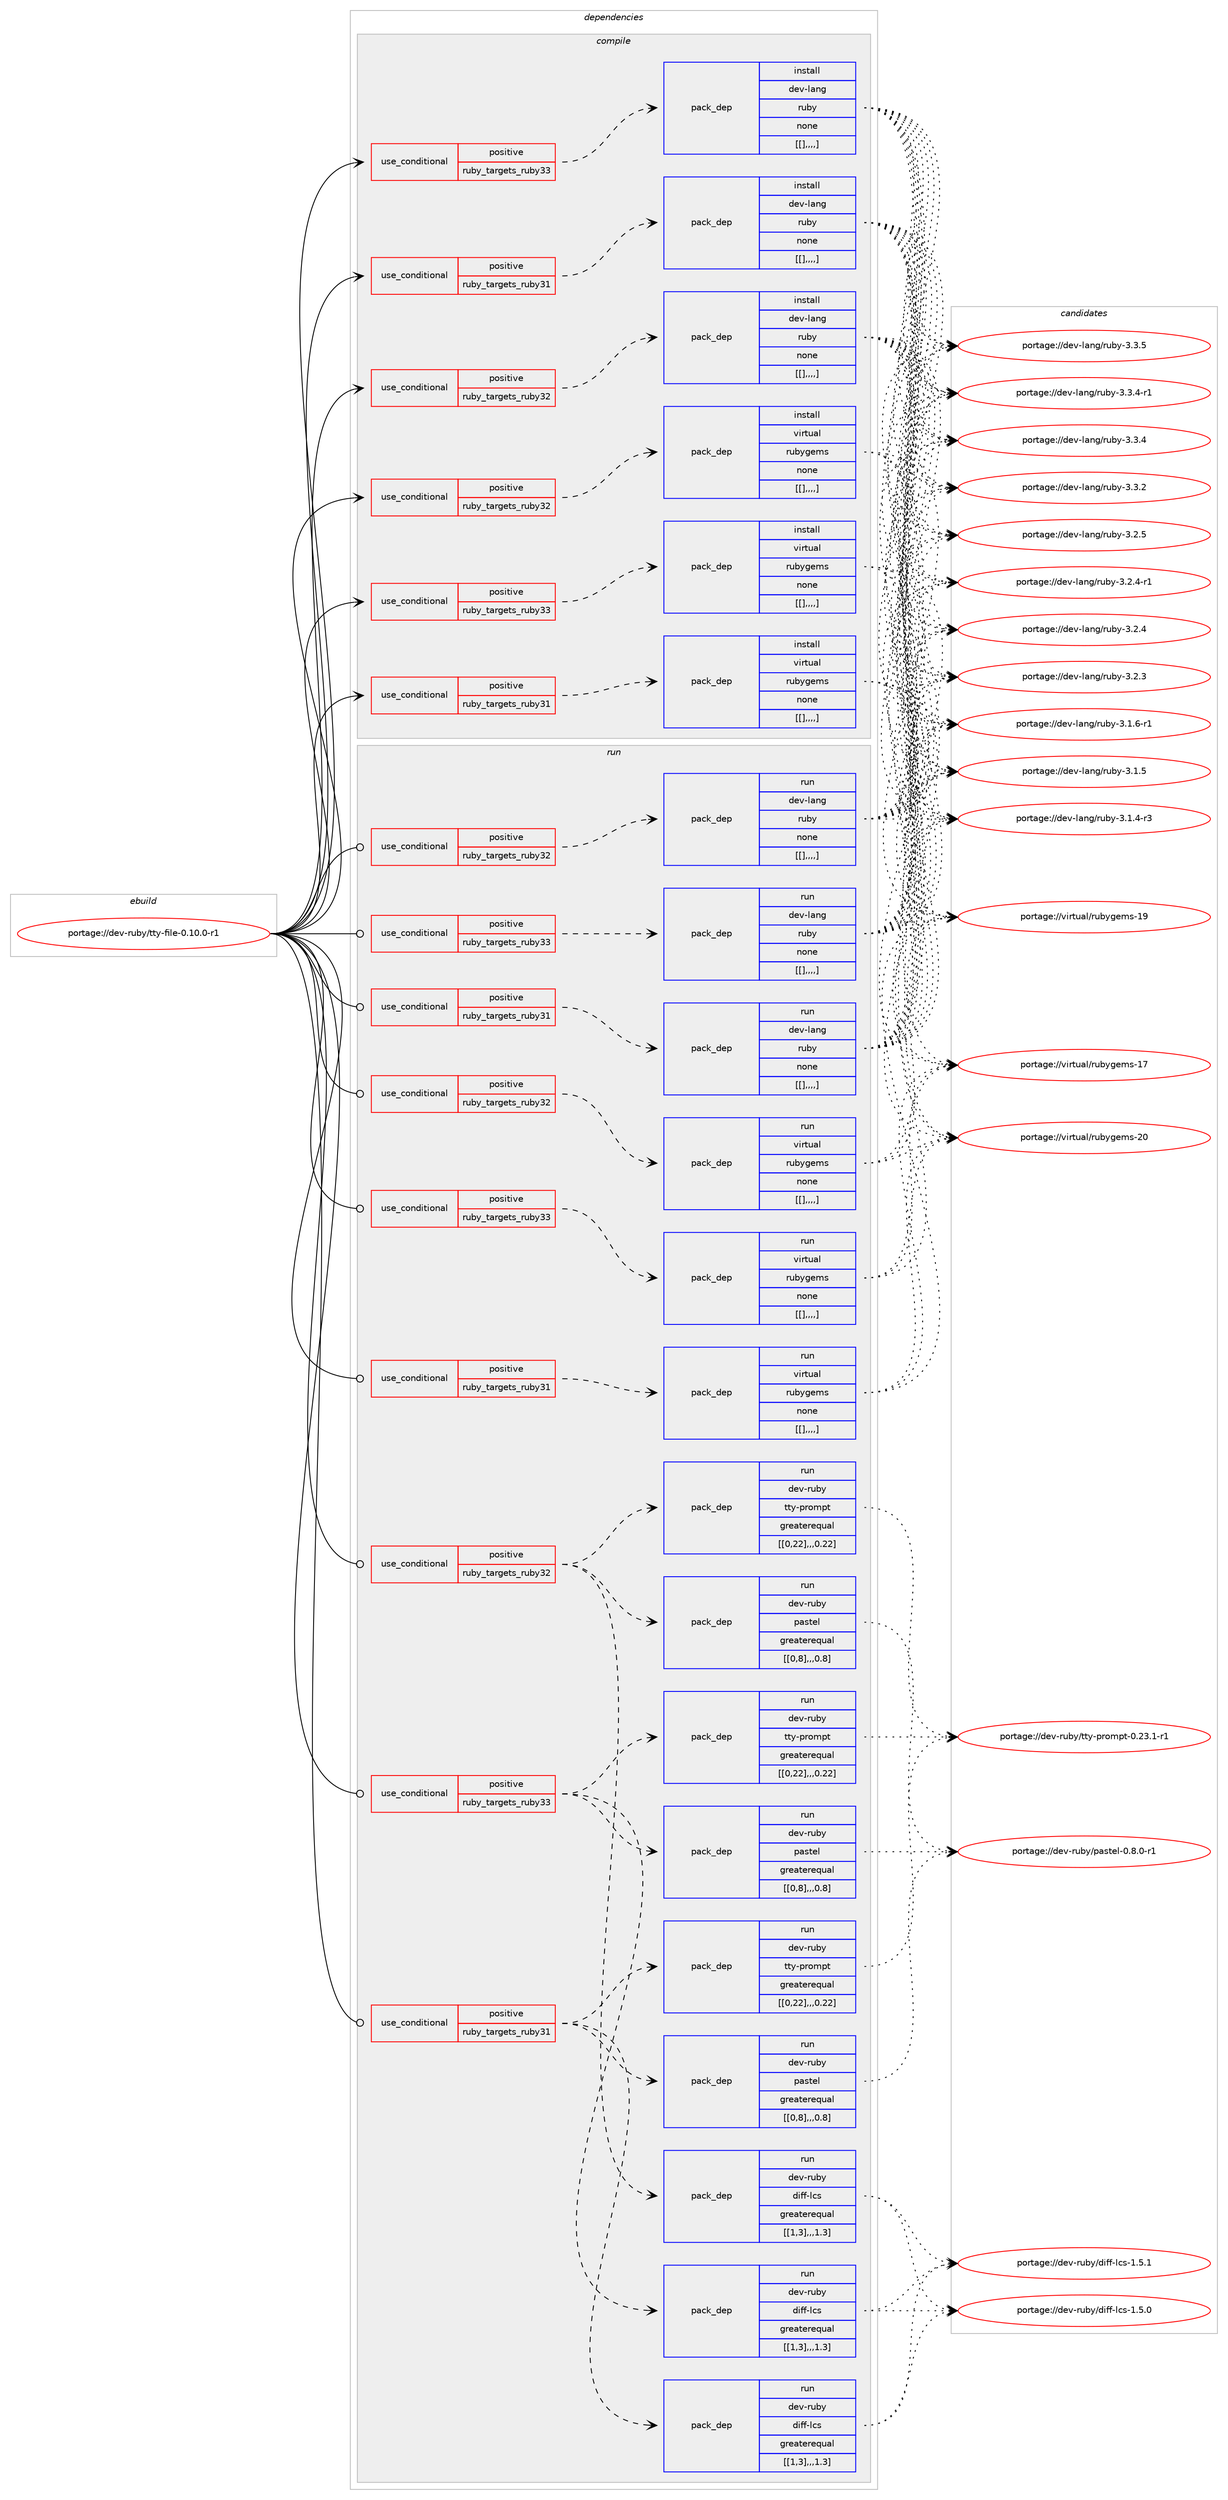 digraph prolog {

# *************
# Graph options
# *************

newrank=true;
concentrate=true;
compound=true;
graph [rankdir=LR,fontname=Helvetica,fontsize=10,ranksep=1.5];#, ranksep=2.5, nodesep=0.2];
edge  [arrowhead=vee];
node  [fontname=Helvetica,fontsize=10];

# **********
# The ebuild
# **********

subgraph cluster_leftcol {
color=gray;
label=<<i>ebuild</i>>;
id [label="portage://dev-ruby/tty-file-0.10.0-r1", color=red, width=4, href="../dev-ruby/tty-file-0.10.0-r1.svg"];
}

# ****************
# The dependencies
# ****************

subgraph cluster_midcol {
color=gray;
label=<<i>dependencies</i>>;
subgraph cluster_compile {
fillcolor="#eeeeee";
style=filled;
label=<<i>compile</i>>;
subgraph cond59714 {
dependency209802 [label=<<TABLE BORDER="0" CELLBORDER="1" CELLSPACING="0" CELLPADDING="4"><TR><TD ROWSPAN="3" CELLPADDING="10">use_conditional</TD></TR><TR><TD>positive</TD></TR><TR><TD>ruby_targets_ruby31</TD></TR></TABLE>>, shape=none, color=red];
subgraph pack148705 {
dependency209803 [label=<<TABLE BORDER="0" CELLBORDER="1" CELLSPACING="0" CELLPADDING="4" WIDTH="220"><TR><TD ROWSPAN="6" CELLPADDING="30">pack_dep</TD></TR><TR><TD WIDTH="110">install</TD></TR><TR><TD>dev-lang</TD></TR><TR><TD>ruby</TD></TR><TR><TD>none</TD></TR><TR><TD>[[],,,,]</TD></TR></TABLE>>, shape=none, color=blue];
}
dependency209802:e -> dependency209803:w [weight=20,style="dashed",arrowhead="vee"];
}
id:e -> dependency209802:w [weight=20,style="solid",arrowhead="vee"];
subgraph cond59715 {
dependency209804 [label=<<TABLE BORDER="0" CELLBORDER="1" CELLSPACING="0" CELLPADDING="4"><TR><TD ROWSPAN="3" CELLPADDING="10">use_conditional</TD></TR><TR><TD>positive</TD></TR><TR><TD>ruby_targets_ruby31</TD></TR></TABLE>>, shape=none, color=red];
subgraph pack148706 {
dependency209805 [label=<<TABLE BORDER="0" CELLBORDER="1" CELLSPACING="0" CELLPADDING="4" WIDTH="220"><TR><TD ROWSPAN="6" CELLPADDING="30">pack_dep</TD></TR><TR><TD WIDTH="110">install</TD></TR><TR><TD>virtual</TD></TR><TR><TD>rubygems</TD></TR><TR><TD>none</TD></TR><TR><TD>[[],,,,]</TD></TR></TABLE>>, shape=none, color=blue];
}
dependency209804:e -> dependency209805:w [weight=20,style="dashed",arrowhead="vee"];
}
id:e -> dependency209804:w [weight=20,style="solid",arrowhead="vee"];
subgraph cond59716 {
dependency209806 [label=<<TABLE BORDER="0" CELLBORDER="1" CELLSPACING="0" CELLPADDING="4"><TR><TD ROWSPAN="3" CELLPADDING="10">use_conditional</TD></TR><TR><TD>positive</TD></TR><TR><TD>ruby_targets_ruby32</TD></TR></TABLE>>, shape=none, color=red];
subgraph pack148707 {
dependency209807 [label=<<TABLE BORDER="0" CELLBORDER="1" CELLSPACING="0" CELLPADDING="4" WIDTH="220"><TR><TD ROWSPAN="6" CELLPADDING="30">pack_dep</TD></TR><TR><TD WIDTH="110">install</TD></TR><TR><TD>dev-lang</TD></TR><TR><TD>ruby</TD></TR><TR><TD>none</TD></TR><TR><TD>[[],,,,]</TD></TR></TABLE>>, shape=none, color=blue];
}
dependency209806:e -> dependency209807:w [weight=20,style="dashed",arrowhead="vee"];
}
id:e -> dependency209806:w [weight=20,style="solid",arrowhead="vee"];
subgraph cond59717 {
dependency209808 [label=<<TABLE BORDER="0" CELLBORDER="1" CELLSPACING="0" CELLPADDING="4"><TR><TD ROWSPAN="3" CELLPADDING="10">use_conditional</TD></TR><TR><TD>positive</TD></TR><TR><TD>ruby_targets_ruby32</TD></TR></TABLE>>, shape=none, color=red];
subgraph pack148708 {
dependency209809 [label=<<TABLE BORDER="0" CELLBORDER="1" CELLSPACING="0" CELLPADDING="4" WIDTH="220"><TR><TD ROWSPAN="6" CELLPADDING="30">pack_dep</TD></TR><TR><TD WIDTH="110">install</TD></TR><TR><TD>virtual</TD></TR><TR><TD>rubygems</TD></TR><TR><TD>none</TD></TR><TR><TD>[[],,,,]</TD></TR></TABLE>>, shape=none, color=blue];
}
dependency209808:e -> dependency209809:w [weight=20,style="dashed",arrowhead="vee"];
}
id:e -> dependency209808:w [weight=20,style="solid",arrowhead="vee"];
subgraph cond59718 {
dependency209810 [label=<<TABLE BORDER="0" CELLBORDER="1" CELLSPACING="0" CELLPADDING="4"><TR><TD ROWSPAN="3" CELLPADDING="10">use_conditional</TD></TR><TR><TD>positive</TD></TR><TR><TD>ruby_targets_ruby33</TD></TR></TABLE>>, shape=none, color=red];
subgraph pack148709 {
dependency209811 [label=<<TABLE BORDER="0" CELLBORDER="1" CELLSPACING="0" CELLPADDING="4" WIDTH="220"><TR><TD ROWSPAN="6" CELLPADDING="30">pack_dep</TD></TR><TR><TD WIDTH="110">install</TD></TR><TR><TD>dev-lang</TD></TR><TR><TD>ruby</TD></TR><TR><TD>none</TD></TR><TR><TD>[[],,,,]</TD></TR></TABLE>>, shape=none, color=blue];
}
dependency209810:e -> dependency209811:w [weight=20,style="dashed",arrowhead="vee"];
}
id:e -> dependency209810:w [weight=20,style="solid",arrowhead="vee"];
subgraph cond59719 {
dependency209812 [label=<<TABLE BORDER="0" CELLBORDER="1" CELLSPACING="0" CELLPADDING="4"><TR><TD ROWSPAN="3" CELLPADDING="10">use_conditional</TD></TR><TR><TD>positive</TD></TR><TR><TD>ruby_targets_ruby33</TD></TR></TABLE>>, shape=none, color=red];
subgraph pack148710 {
dependency209813 [label=<<TABLE BORDER="0" CELLBORDER="1" CELLSPACING="0" CELLPADDING="4" WIDTH="220"><TR><TD ROWSPAN="6" CELLPADDING="30">pack_dep</TD></TR><TR><TD WIDTH="110">install</TD></TR><TR><TD>virtual</TD></TR><TR><TD>rubygems</TD></TR><TR><TD>none</TD></TR><TR><TD>[[],,,,]</TD></TR></TABLE>>, shape=none, color=blue];
}
dependency209812:e -> dependency209813:w [weight=20,style="dashed",arrowhead="vee"];
}
id:e -> dependency209812:w [weight=20,style="solid",arrowhead="vee"];
}
subgraph cluster_compileandrun {
fillcolor="#eeeeee";
style=filled;
label=<<i>compile and run</i>>;
}
subgraph cluster_run {
fillcolor="#eeeeee";
style=filled;
label=<<i>run</i>>;
subgraph cond59720 {
dependency209814 [label=<<TABLE BORDER="0" CELLBORDER="1" CELLSPACING="0" CELLPADDING="4"><TR><TD ROWSPAN="3" CELLPADDING="10">use_conditional</TD></TR><TR><TD>positive</TD></TR><TR><TD>ruby_targets_ruby31</TD></TR></TABLE>>, shape=none, color=red];
subgraph pack148711 {
dependency209815 [label=<<TABLE BORDER="0" CELLBORDER="1" CELLSPACING="0" CELLPADDING="4" WIDTH="220"><TR><TD ROWSPAN="6" CELLPADDING="30">pack_dep</TD></TR><TR><TD WIDTH="110">run</TD></TR><TR><TD>dev-lang</TD></TR><TR><TD>ruby</TD></TR><TR><TD>none</TD></TR><TR><TD>[[],,,,]</TD></TR></TABLE>>, shape=none, color=blue];
}
dependency209814:e -> dependency209815:w [weight=20,style="dashed",arrowhead="vee"];
}
id:e -> dependency209814:w [weight=20,style="solid",arrowhead="odot"];
subgraph cond59721 {
dependency209816 [label=<<TABLE BORDER="0" CELLBORDER="1" CELLSPACING="0" CELLPADDING="4"><TR><TD ROWSPAN="3" CELLPADDING="10">use_conditional</TD></TR><TR><TD>positive</TD></TR><TR><TD>ruby_targets_ruby31</TD></TR></TABLE>>, shape=none, color=red];
subgraph pack148712 {
dependency209817 [label=<<TABLE BORDER="0" CELLBORDER="1" CELLSPACING="0" CELLPADDING="4" WIDTH="220"><TR><TD ROWSPAN="6" CELLPADDING="30">pack_dep</TD></TR><TR><TD WIDTH="110">run</TD></TR><TR><TD>dev-ruby</TD></TR><TR><TD>diff-lcs</TD></TR><TR><TD>greaterequal</TD></TR><TR><TD>[[1,3],,,1.3]</TD></TR></TABLE>>, shape=none, color=blue];
}
dependency209816:e -> dependency209817:w [weight=20,style="dashed",arrowhead="vee"];
subgraph pack148713 {
dependency209818 [label=<<TABLE BORDER="0" CELLBORDER="1" CELLSPACING="0" CELLPADDING="4" WIDTH="220"><TR><TD ROWSPAN="6" CELLPADDING="30">pack_dep</TD></TR><TR><TD WIDTH="110">run</TD></TR><TR><TD>dev-ruby</TD></TR><TR><TD>pastel</TD></TR><TR><TD>greaterequal</TD></TR><TR><TD>[[0,8],,,0.8]</TD></TR></TABLE>>, shape=none, color=blue];
}
dependency209816:e -> dependency209818:w [weight=20,style="dashed",arrowhead="vee"];
subgraph pack148714 {
dependency209819 [label=<<TABLE BORDER="0" CELLBORDER="1" CELLSPACING="0" CELLPADDING="4" WIDTH="220"><TR><TD ROWSPAN="6" CELLPADDING="30">pack_dep</TD></TR><TR><TD WIDTH="110">run</TD></TR><TR><TD>dev-ruby</TD></TR><TR><TD>tty-prompt</TD></TR><TR><TD>greaterequal</TD></TR><TR><TD>[[0,22],,,0.22]</TD></TR></TABLE>>, shape=none, color=blue];
}
dependency209816:e -> dependency209819:w [weight=20,style="dashed",arrowhead="vee"];
}
id:e -> dependency209816:w [weight=20,style="solid",arrowhead="odot"];
subgraph cond59722 {
dependency209820 [label=<<TABLE BORDER="0" CELLBORDER="1" CELLSPACING="0" CELLPADDING="4"><TR><TD ROWSPAN="3" CELLPADDING="10">use_conditional</TD></TR><TR><TD>positive</TD></TR><TR><TD>ruby_targets_ruby31</TD></TR></TABLE>>, shape=none, color=red];
subgraph pack148715 {
dependency209821 [label=<<TABLE BORDER="0" CELLBORDER="1" CELLSPACING="0" CELLPADDING="4" WIDTH="220"><TR><TD ROWSPAN="6" CELLPADDING="30">pack_dep</TD></TR><TR><TD WIDTH="110">run</TD></TR><TR><TD>virtual</TD></TR><TR><TD>rubygems</TD></TR><TR><TD>none</TD></TR><TR><TD>[[],,,,]</TD></TR></TABLE>>, shape=none, color=blue];
}
dependency209820:e -> dependency209821:w [weight=20,style="dashed",arrowhead="vee"];
}
id:e -> dependency209820:w [weight=20,style="solid",arrowhead="odot"];
subgraph cond59723 {
dependency209822 [label=<<TABLE BORDER="0" CELLBORDER="1" CELLSPACING="0" CELLPADDING="4"><TR><TD ROWSPAN="3" CELLPADDING="10">use_conditional</TD></TR><TR><TD>positive</TD></TR><TR><TD>ruby_targets_ruby32</TD></TR></TABLE>>, shape=none, color=red];
subgraph pack148716 {
dependency209823 [label=<<TABLE BORDER="0" CELLBORDER="1" CELLSPACING="0" CELLPADDING="4" WIDTH="220"><TR><TD ROWSPAN="6" CELLPADDING="30">pack_dep</TD></TR><TR><TD WIDTH="110">run</TD></TR><TR><TD>dev-lang</TD></TR><TR><TD>ruby</TD></TR><TR><TD>none</TD></TR><TR><TD>[[],,,,]</TD></TR></TABLE>>, shape=none, color=blue];
}
dependency209822:e -> dependency209823:w [weight=20,style="dashed",arrowhead="vee"];
}
id:e -> dependency209822:w [weight=20,style="solid",arrowhead="odot"];
subgraph cond59724 {
dependency209824 [label=<<TABLE BORDER="0" CELLBORDER="1" CELLSPACING="0" CELLPADDING="4"><TR><TD ROWSPAN="3" CELLPADDING="10">use_conditional</TD></TR><TR><TD>positive</TD></TR><TR><TD>ruby_targets_ruby32</TD></TR></TABLE>>, shape=none, color=red];
subgraph pack148717 {
dependency209825 [label=<<TABLE BORDER="0" CELLBORDER="1" CELLSPACING="0" CELLPADDING="4" WIDTH="220"><TR><TD ROWSPAN="6" CELLPADDING="30">pack_dep</TD></TR><TR><TD WIDTH="110">run</TD></TR><TR><TD>dev-ruby</TD></TR><TR><TD>diff-lcs</TD></TR><TR><TD>greaterequal</TD></TR><TR><TD>[[1,3],,,1.3]</TD></TR></TABLE>>, shape=none, color=blue];
}
dependency209824:e -> dependency209825:w [weight=20,style="dashed",arrowhead="vee"];
subgraph pack148718 {
dependency209826 [label=<<TABLE BORDER="0" CELLBORDER="1" CELLSPACING="0" CELLPADDING="4" WIDTH="220"><TR><TD ROWSPAN="6" CELLPADDING="30">pack_dep</TD></TR><TR><TD WIDTH="110">run</TD></TR><TR><TD>dev-ruby</TD></TR><TR><TD>pastel</TD></TR><TR><TD>greaterequal</TD></TR><TR><TD>[[0,8],,,0.8]</TD></TR></TABLE>>, shape=none, color=blue];
}
dependency209824:e -> dependency209826:w [weight=20,style="dashed",arrowhead="vee"];
subgraph pack148719 {
dependency209827 [label=<<TABLE BORDER="0" CELLBORDER="1" CELLSPACING="0" CELLPADDING="4" WIDTH="220"><TR><TD ROWSPAN="6" CELLPADDING="30">pack_dep</TD></TR><TR><TD WIDTH="110">run</TD></TR><TR><TD>dev-ruby</TD></TR><TR><TD>tty-prompt</TD></TR><TR><TD>greaterequal</TD></TR><TR><TD>[[0,22],,,0.22]</TD></TR></TABLE>>, shape=none, color=blue];
}
dependency209824:e -> dependency209827:w [weight=20,style="dashed",arrowhead="vee"];
}
id:e -> dependency209824:w [weight=20,style="solid",arrowhead="odot"];
subgraph cond59725 {
dependency209828 [label=<<TABLE BORDER="0" CELLBORDER="1" CELLSPACING="0" CELLPADDING="4"><TR><TD ROWSPAN="3" CELLPADDING="10">use_conditional</TD></TR><TR><TD>positive</TD></TR><TR><TD>ruby_targets_ruby32</TD></TR></TABLE>>, shape=none, color=red];
subgraph pack148720 {
dependency209829 [label=<<TABLE BORDER="0" CELLBORDER="1" CELLSPACING="0" CELLPADDING="4" WIDTH="220"><TR><TD ROWSPAN="6" CELLPADDING="30">pack_dep</TD></TR><TR><TD WIDTH="110">run</TD></TR><TR><TD>virtual</TD></TR><TR><TD>rubygems</TD></TR><TR><TD>none</TD></TR><TR><TD>[[],,,,]</TD></TR></TABLE>>, shape=none, color=blue];
}
dependency209828:e -> dependency209829:w [weight=20,style="dashed",arrowhead="vee"];
}
id:e -> dependency209828:w [weight=20,style="solid",arrowhead="odot"];
subgraph cond59726 {
dependency209830 [label=<<TABLE BORDER="0" CELLBORDER="1" CELLSPACING="0" CELLPADDING="4"><TR><TD ROWSPAN="3" CELLPADDING="10">use_conditional</TD></TR><TR><TD>positive</TD></TR><TR><TD>ruby_targets_ruby33</TD></TR></TABLE>>, shape=none, color=red];
subgraph pack148721 {
dependency209831 [label=<<TABLE BORDER="0" CELLBORDER="1" CELLSPACING="0" CELLPADDING="4" WIDTH="220"><TR><TD ROWSPAN="6" CELLPADDING="30">pack_dep</TD></TR><TR><TD WIDTH="110">run</TD></TR><TR><TD>dev-lang</TD></TR><TR><TD>ruby</TD></TR><TR><TD>none</TD></TR><TR><TD>[[],,,,]</TD></TR></TABLE>>, shape=none, color=blue];
}
dependency209830:e -> dependency209831:w [weight=20,style="dashed",arrowhead="vee"];
}
id:e -> dependency209830:w [weight=20,style="solid",arrowhead="odot"];
subgraph cond59727 {
dependency209832 [label=<<TABLE BORDER="0" CELLBORDER="1" CELLSPACING="0" CELLPADDING="4"><TR><TD ROWSPAN="3" CELLPADDING="10">use_conditional</TD></TR><TR><TD>positive</TD></TR><TR><TD>ruby_targets_ruby33</TD></TR></TABLE>>, shape=none, color=red];
subgraph pack148722 {
dependency209833 [label=<<TABLE BORDER="0" CELLBORDER="1" CELLSPACING="0" CELLPADDING="4" WIDTH="220"><TR><TD ROWSPAN="6" CELLPADDING="30">pack_dep</TD></TR><TR><TD WIDTH="110">run</TD></TR><TR><TD>dev-ruby</TD></TR><TR><TD>diff-lcs</TD></TR><TR><TD>greaterequal</TD></TR><TR><TD>[[1,3],,,1.3]</TD></TR></TABLE>>, shape=none, color=blue];
}
dependency209832:e -> dependency209833:w [weight=20,style="dashed",arrowhead="vee"];
subgraph pack148723 {
dependency209834 [label=<<TABLE BORDER="0" CELLBORDER="1" CELLSPACING="0" CELLPADDING="4" WIDTH="220"><TR><TD ROWSPAN="6" CELLPADDING="30">pack_dep</TD></TR><TR><TD WIDTH="110">run</TD></TR><TR><TD>dev-ruby</TD></TR><TR><TD>pastel</TD></TR><TR><TD>greaterequal</TD></TR><TR><TD>[[0,8],,,0.8]</TD></TR></TABLE>>, shape=none, color=blue];
}
dependency209832:e -> dependency209834:w [weight=20,style="dashed",arrowhead="vee"];
subgraph pack148724 {
dependency209835 [label=<<TABLE BORDER="0" CELLBORDER="1" CELLSPACING="0" CELLPADDING="4" WIDTH="220"><TR><TD ROWSPAN="6" CELLPADDING="30">pack_dep</TD></TR><TR><TD WIDTH="110">run</TD></TR><TR><TD>dev-ruby</TD></TR><TR><TD>tty-prompt</TD></TR><TR><TD>greaterequal</TD></TR><TR><TD>[[0,22],,,0.22]</TD></TR></TABLE>>, shape=none, color=blue];
}
dependency209832:e -> dependency209835:w [weight=20,style="dashed",arrowhead="vee"];
}
id:e -> dependency209832:w [weight=20,style="solid",arrowhead="odot"];
subgraph cond59728 {
dependency209836 [label=<<TABLE BORDER="0" CELLBORDER="1" CELLSPACING="0" CELLPADDING="4"><TR><TD ROWSPAN="3" CELLPADDING="10">use_conditional</TD></TR><TR><TD>positive</TD></TR><TR><TD>ruby_targets_ruby33</TD></TR></TABLE>>, shape=none, color=red];
subgraph pack148725 {
dependency209837 [label=<<TABLE BORDER="0" CELLBORDER="1" CELLSPACING="0" CELLPADDING="4" WIDTH="220"><TR><TD ROWSPAN="6" CELLPADDING="30">pack_dep</TD></TR><TR><TD WIDTH="110">run</TD></TR><TR><TD>virtual</TD></TR><TR><TD>rubygems</TD></TR><TR><TD>none</TD></TR><TR><TD>[[],,,,]</TD></TR></TABLE>>, shape=none, color=blue];
}
dependency209836:e -> dependency209837:w [weight=20,style="dashed",arrowhead="vee"];
}
id:e -> dependency209836:w [weight=20,style="solid",arrowhead="odot"];
}
}

# **************
# The candidates
# **************

subgraph cluster_choices {
rank=same;
color=gray;
label=<<i>candidates</i>>;

subgraph choice148705 {
color=black;
nodesep=1;
choice10010111845108971101034711411798121455146514653 [label="portage://dev-lang/ruby-3.3.5", color=red, width=4,href="../dev-lang/ruby-3.3.5.svg"];
choice100101118451089711010347114117981214551465146524511449 [label="portage://dev-lang/ruby-3.3.4-r1", color=red, width=4,href="../dev-lang/ruby-3.3.4-r1.svg"];
choice10010111845108971101034711411798121455146514652 [label="portage://dev-lang/ruby-3.3.4", color=red, width=4,href="../dev-lang/ruby-3.3.4.svg"];
choice10010111845108971101034711411798121455146514650 [label="portage://dev-lang/ruby-3.3.2", color=red, width=4,href="../dev-lang/ruby-3.3.2.svg"];
choice10010111845108971101034711411798121455146504653 [label="portage://dev-lang/ruby-3.2.5", color=red, width=4,href="../dev-lang/ruby-3.2.5.svg"];
choice100101118451089711010347114117981214551465046524511449 [label="portage://dev-lang/ruby-3.2.4-r1", color=red, width=4,href="../dev-lang/ruby-3.2.4-r1.svg"];
choice10010111845108971101034711411798121455146504652 [label="portage://dev-lang/ruby-3.2.4", color=red, width=4,href="../dev-lang/ruby-3.2.4.svg"];
choice10010111845108971101034711411798121455146504651 [label="portage://dev-lang/ruby-3.2.3", color=red, width=4,href="../dev-lang/ruby-3.2.3.svg"];
choice100101118451089711010347114117981214551464946544511449 [label="portage://dev-lang/ruby-3.1.6-r1", color=red, width=4,href="../dev-lang/ruby-3.1.6-r1.svg"];
choice10010111845108971101034711411798121455146494653 [label="portage://dev-lang/ruby-3.1.5", color=red, width=4,href="../dev-lang/ruby-3.1.5.svg"];
choice100101118451089711010347114117981214551464946524511451 [label="portage://dev-lang/ruby-3.1.4-r3", color=red, width=4,href="../dev-lang/ruby-3.1.4-r3.svg"];
dependency209803:e -> choice10010111845108971101034711411798121455146514653:w [style=dotted,weight="100"];
dependency209803:e -> choice100101118451089711010347114117981214551465146524511449:w [style=dotted,weight="100"];
dependency209803:e -> choice10010111845108971101034711411798121455146514652:w [style=dotted,weight="100"];
dependency209803:e -> choice10010111845108971101034711411798121455146514650:w [style=dotted,weight="100"];
dependency209803:e -> choice10010111845108971101034711411798121455146504653:w [style=dotted,weight="100"];
dependency209803:e -> choice100101118451089711010347114117981214551465046524511449:w [style=dotted,weight="100"];
dependency209803:e -> choice10010111845108971101034711411798121455146504652:w [style=dotted,weight="100"];
dependency209803:e -> choice10010111845108971101034711411798121455146504651:w [style=dotted,weight="100"];
dependency209803:e -> choice100101118451089711010347114117981214551464946544511449:w [style=dotted,weight="100"];
dependency209803:e -> choice10010111845108971101034711411798121455146494653:w [style=dotted,weight="100"];
dependency209803:e -> choice100101118451089711010347114117981214551464946524511451:w [style=dotted,weight="100"];
}
subgraph choice148706 {
color=black;
nodesep=1;
choice118105114116117971084711411798121103101109115455048 [label="portage://virtual/rubygems-20", color=red, width=4,href="../virtual/rubygems-20.svg"];
choice118105114116117971084711411798121103101109115454957 [label="portage://virtual/rubygems-19", color=red, width=4,href="../virtual/rubygems-19.svg"];
choice118105114116117971084711411798121103101109115454955 [label="portage://virtual/rubygems-17", color=red, width=4,href="../virtual/rubygems-17.svg"];
dependency209805:e -> choice118105114116117971084711411798121103101109115455048:w [style=dotted,weight="100"];
dependency209805:e -> choice118105114116117971084711411798121103101109115454957:w [style=dotted,weight="100"];
dependency209805:e -> choice118105114116117971084711411798121103101109115454955:w [style=dotted,weight="100"];
}
subgraph choice148707 {
color=black;
nodesep=1;
choice10010111845108971101034711411798121455146514653 [label="portage://dev-lang/ruby-3.3.5", color=red, width=4,href="../dev-lang/ruby-3.3.5.svg"];
choice100101118451089711010347114117981214551465146524511449 [label="portage://dev-lang/ruby-3.3.4-r1", color=red, width=4,href="../dev-lang/ruby-3.3.4-r1.svg"];
choice10010111845108971101034711411798121455146514652 [label="portage://dev-lang/ruby-3.3.4", color=red, width=4,href="../dev-lang/ruby-3.3.4.svg"];
choice10010111845108971101034711411798121455146514650 [label="portage://dev-lang/ruby-3.3.2", color=red, width=4,href="../dev-lang/ruby-3.3.2.svg"];
choice10010111845108971101034711411798121455146504653 [label="portage://dev-lang/ruby-3.2.5", color=red, width=4,href="../dev-lang/ruby-3.2.5.svg"];
choice100101118451089711010347114117981214551465046524511449 [label="portage://dev-lang/ruby-3.2.4-r1", color=red, width=4,href="../dev-lang/ruby-3.2.4-r1.svg"];
choice10010111845108971101034711411798121455146504652 [label="portage://dev-lang/ruby-3.2.4", color=red, width=4,href="../dev-lang/ruby-3.2.4.svg"];
choice10010111845108971101034711411798121455146504651 [label="portage://dev-lang/ruby-3.2.3", color=red, width=4,href="../dev-lang/ruby-3.2.3.svg"];
choice100101118451089711010347114117981214551464946544511449 [label="portage://dev-lang/ruby-3.1.6-r1", color=red, width=4,href="../dev-lang/ruby-3.1.6-r1.svg"];
choice10010111845108971101034711411798121455146494653 [label="portage://dev-lang/ruby-3.1.5", color=red, width=4,href="../dev-lang/ruby-3.1.5.svg"];
choice100101118451089711010347114117981214551464946524511451 [label="portage://dev-lang/ruby-3.1.4-r3", color=red, width=4,href="../dev-lang/ruby-3.1.4-r3.svg"];
dependency209807:e -> choice10010111845108971101034711411798121455146514653:w [style=dotted,weight="100"];
dependency209807:e -> choice100101118451089711010347114117981214551465146524511449:w [style=dotted,weight="100"];
dependency209807:e -> choice10010111845108971101034711411798121455146514652:w [style=dotted,weight="100"];
dependency209807:e -> choice10010111845108971101034711411798121455146514650:w [style=dotted,weight="100"];
dependency209807:e -> choice10010111845108971101034711411798121455146504653:w [style=dotted,weight="100"];
dependency209807:e -> choice100101118451089711010347114117981214551465046524511449:w [style=dotted,weight="100"];
dependency209807:e -> choice10010111845108971101034711411798121455146504652:w [style=dotted,weight="100"];
dependency209807:e -> choice10010111845108971101034711411798121455146504651:w [style=dotted,weight="100"];
dependency209807:e -> choice100101118451089711010347114117981214551464946544511449:w [style=dotted,weight="100"];
dependency209807:e -> choice10010111845108971101034711411798121455146494653:w [style=dotted,weight="100"];
dependency209807:e -> choice100101118451089711010347114117981214551464946524511451:w [style=dotted,weight="100"];
}
subgraph choice148708 {
color=black;
nodesep=1;
choice118105114116117971084711411798121103101109115455048 [label="portage://virtual/rubygems-20", color=red, width=4,href="../virtual/rubygems-20.svg"];
choice118105114116117971084711411798121103101109115454957 [label="portage://virtual/rubygems-19", color=red, width=4,href="../virtual/rubygems-19.svg"];
choice118105114116117971084711411798121103101109115454955 [label="portage://virtual/rubygems-17", color=red, width=4,href="../virtual/rubygems-17.svg"];
dependency209809:e -> choice118105114116117971084711411798121103101109115455048:w [style=dotted,weight="100"];
dependency209809:e -> choice118105114116117971084711411798121103101109115454957:w [style=dotted,weight="100"];
dependency209809:e -> choice118105114116117971084711411798121103101109115454955:w [style=dotted,weight="100"];
}
subgraph choice148709 {
color=black;
nodesep=1;
choice10010111845108971101034711411798121455146514653 [label="portage://dev-lang/ruby-3.3.5", color=red, width=4,href="../dev-lang/ruby-3.3.5.svg"];
choice100101118451089711010347114117981214551465146524511449 [label="portage://dev-lang/ruby-3.3.4-r1", color=red, width=4,href="../dev-lang/ruby-3.3.4-r1.svg"];
choice10010111845108971101034711411798121455146514652 [label="portage://dev-lang/ruby-3.3.4", color=red, width=4,href="../dev-lang/ruby-3.3.4.svg"];
choice10010111845108971101034711411798121455146514650 [label="portage://dev-lang/ruby-3.3.2", color=red, width=4,href="../dev-lang/ruby-3.3.2.svg"];
choice10010111845108971101034711411798121455146504653 [label="portage://dev-lang/ruby-3.2.5", color=red, width=4,href="../dev-lang/ruby-3.2.5.svg"];
choice100101118451089711010347114117981214551465046524511449 [label="portage://dev-lang/ruby-3.2.4-r1", color=red, width=4,href="../dev-lang/ruby-3.2.4-r1.svg"];
choice10010111845108971101034711411798121455146504652 [label="portage://dev-lang/ruby-3.2.4", color=red, width=4,href="../dev-lang/ruby-3.2.4.svg"];
choice10010111845108971101034711411798121455146504651 [label="portage://dev-lang/ruby-3.2.3", color=red, width=4,href="../dev-lang/ruby-3.2.3.svg"];
choice100101118451089711010347114117981214551464946544511449 [label="portage://dev-lang/ruby-3.1.6-r1", color=red, width=4,href="../dev-lang/ruby-3.1.6-r1.svg"];
choice10010111845108971101034711411798121455146494653 [label="portage://dev-lang/ruby-3.1.5", color=red, width=4,href="../dev-lang/ruby-3.1.5.svg"];
choice100101118451089711010347114117981214551464946524511451 [label="portage://dev-lang/ruby-3.1.4-r3", color=red, width=4,href="../dev-lang/ruby-3.1.4-r3.svg"];
dependency209811:e -> choice10010111845108971101034711411798121455146514653:w [style=dotted,weight="100"];
dependency209811:e -> choice100101118451089711010347114117981214551465146524511449:w [style=dotted,weight="100"];
dependency209811:e -> choice10010111845108971101034711411798121455146514652:w [style=dotted,weight="100"];
dependency209811:e -> choice10010111845108971101034711411798121455146514650:w [style=dotted,weight="100"];
dependency209811:e -> choice10010111845108971101034711411798121455146504653:w [style=dotted,weight="100"];
dependency209811:e -> choice100101118451089711010347114117981214551465046524511449:w [style=dotted,weight="100"];
dependency209811:e -> choice10010111845108971101034711411798121455146504652:w [style=dotted,weight="100"];
dependency209811:e -> choice10010111845108971101034711411798121455146504651:w [style=dotted,weight="100"];
dependency209811:e -> choice100101118451089711010347114117981214551464946544511449:w [style=dotted,weight="100"];
dependency209811:e -> choice10010111845108971101034711411798121455146494653:w [style=dotted,weight="100"];
dependency209811:e -> choice100101118451089711010347114117981214551464946524511451:w [style=dotted,weight="100"];
}
subgraph choice148710 {
color=black;
nodesep=1;
choice118105114116117971084711411798121103101109115455048 [label="portage://virtual/rubygems-20", color=red, width=4,href="../virtual/rubygems-20.svg"];
choice118105114116117971084711411798121103101109115454957 [label="portage://virtual/rubygems-19", color=red, width=4,href="../virtual/rubygems-19.svg"];
choice118105114116117971084711411798121103101109115454955 [label="portage://virtual/rubygems-17", color=red, width=4,href="../virtual/rubygems-17.svg"];
dependency209813:e -> choice118105114116117971084711411798121103101109115455048:w [style=dotted,weight="100"];
dependency209813:e -> choice118105114116117971084711411798121103101109115454957:w [style=dotted,weight="100"];
dependency209813:e -> choice118105114116117971084711411798121103101109115454955:w [style=dotted,weight="100"];
}
subgraph choice148711 {
color=black;
nodesep=1;
choice10010111845108971101034711411798121455146514653 [label="portage://dev-lang/ruby-3.3.5", color=red, width=4,href="../dev-lang/ruby-3.3.5.svg"];
choice100101118451089711010347114117981214551465146524511449 [label="portage://dev-lang/ruby-3.3.4-r1", color=red, width=4,href="../dev-lang/ruby-3.3.4-r1.svg"];
choice10010111845108971101034711411798121455146514652 [label="portage://dev-lang/ruby-3.3.4", color=red, width=4,href="../dev-lang/ruby-3.3.4.svg"];
choice10010111845108971101034711411798121455146514650 [label="portage://dev-lang/ruby-3.3.2", color=red, width=4,href="../dev-lang/ruby-3.3.2.svg"];
choice10010111845108971101034711411798121455146504653 [label="portage://dev-lang/ruby-3.2.5", color=red, width=4,href="../dev-lang/ruby-3.2.5.svg"];
choice100101118451089711010347114117981214551465046524511449 [label="portage://dev-lang/ruby-3.2.4-r1", color=red, width=4,href="../dev-lang/ruby-3.2.4-r1.svg"];
choice10010111845108971101034711411798121455146504652 [label="portage://dev-lang/ruby-3.2.4", color=red, width=4,href="../dev-lang/ruby-3.2.4.svg"];
choice10010111845108971101034711411798121455146504651 [label="portage://dev-lang/ruby-3.2.3", color=red, width=4,href="../dev-lang/ruby-3.2.3.svg"];
choice100101118451089711010347114117981214551464946544511449 [label="portage://dev-lang/ruby-3.1.6-r1", color=red, width=4,href="../dev-lang/ruby-3.1.6-r1.svg"];
choice10010111845108971101034711411798121455146494653 [label="portage://dev-lang/ruby-3.1.5", color=red, width=4,href="../dev-lang/ruby-3.1.5.svg"];
choice100101118451089711010347114117981214551464946524511451 [label="portage://dev-lang/ruby-3.1.4-r3", color=red, width=4,href="../dev-lang/ruby-3.1.4-r3.svg"];
dependency209815:e -> choice10010111845108971101034711411798121455146514653:w [style=dotted,weight="100"];
dependency209815:e -> choice100101118451089711010347114117981214551465146524511449:w [style=dotted,weight="100"];
dependency209815:e -> choice10010111845108971101034711411798121455146514652:w [style=dotted,weight="100"];
dependency209815:e -> choice10010111845108971101034711411798121455146514650:w [style=dotted,weight="100"];
dependency209815:e -> choice10010111845108971101034711411798121455146504653:w [style=dotted,weight="100"];
dependency209815:e -> choice100101118451089711010347114117981214551465046524511449:w [style=dotted,weight="100"];
dependency209815:e -> choice10010111845108971101034711411798121455146504652:w [style=dotted,weight="100"];
dependency209815:e -> choice10010111845108971101034711411798121455146504651:w [style=dotted,weight="100"];
dependency209815:e -> choice100101118451089711010347114117981214551464946544511449:w [style=dotted,weight="100"];
dependency209815:e -> choice10010111845108971101034711411798121455146494653:w [style=dotted,weight="100"];
dependency209815:e -> choice100101118451089711010347114117981214551464946524511451:w [style=dotted,weight="100"];
}
subgraph choice148712 {
color=black;
nodesep=1;
choice1001011184511411798121471001051021024510899115454946534649 [label="portage://dev-ruby/diff-lcs-1.5.1", color=red, width=4,href="../dev-ruby/diff-lcs-1.5.1.svg"];
choice1001011184511411798121471001051021024510899115454946534648 [label="portage://dev-ruby/diff-lcs-1.5.0", color=red, width=4,href="../dev-ruby/diff-lcs-1.5.0.svg"];
dependency209817:e -> choice1001011184511411798121471001051021024510899115454946534649:w [style=dotted,weight="100"];
dependency209817:e -> choice1001011184511411798121471001051021024510899115454946534648:w [style=dotted,weight="100"];
}
subgraph choice148713 {
color=black;
nodesep=1;
choice100101118451141179812147112971151161011084548465646484511449 [label="portage://dev-ruby/pastel-0.8.0-r1", color=red, width=4,href="../dev-ruby/pastel-0.8.0-r1.svg"];
dependency209818:e -> choice100101118451141179812147112971151161011084548465646484511449:w [style=dotted,weight="100"];
}
subgraph choice148714 {
color=black;
nodesep=1;
choice10010111845114117981214711611612145112114111109112116454846505146494511449 [label="portage://dev-ruby/tty-prompt-0.23.1-r1", color=red, width=4,href="../dev-ruby/tty-prompt-0.23.1-r1.svg"];
dependency209819:e -> choice10010111845114117981214711611612145112114111109112116454846505146494511449:w [style=dotted,weight="100"];
}
subgraph choice148715 {
color=black;
nodesep=1;
choice118105114116117971084711411798121103101109115455048 [label="portage://virtual/rubygems-20", color=red, width=4,href="../virtual/rubygems-20.svg"];
choice118105114116117971084711411798121103101109115454957 [label="portage://virtual/rubygems-19", color=red, width=4,href="../virtual/rubygems-19.svg"];
choice118105114116117971084711411798121103101109115454955 [label="portage://virtual/rubygems-17", color=red, width=4,href="../virtual/rubygems-17.svg"];
dependency209821:e -> choice118105114116117971084711411798121103101109115455048:w [style=dotted,weight="100"];
dependency209821:e -> choice118105114116117971084711411798121103101109115454957:w [style=dotted,weight="100"];
dependency209821:e -> choice118105114116117971084711411798121103101109115454955:w [style=dotted,weight="100"];
}
subgraph choice148716 {
color=black;
nodesep=1;
choice10010111845108971101034711411798121455146514653 [label="portage://dev-lang/ruby-3.3.5", color=red, width=4,href="../dev-lang/ruby-3.3.5.svg"];
choice100101118451089711010347114117981214551465146524511449 [label="portage://dev-lang/ruby-3.3.4-r1", color=red, width=4,href="../dev-lang/ruby-3.3.4-r1.svg"];
choice10010111845108971101034711411798121455146514652 [label="portage://dev-lang/ruby-3.3.4", color=red, width=4,href="../dev-lang/ruby-3.3.4.svg"];
choice10010111845108971101034711411798121455146514650 [label="portage://dev-lang/ruby-3.3.2", color=red, width=4,href="../dev-lang/ruby-3.3.2.svg"];
choice10010111845108971101034711411798121455146504653 [label="portage://dev-lang/ruby-3.2.5", color=red, width=4,href="../dev-lang/ruby-3.2.5.svg"];
choice100101118451089711010347114117981214551465046524511449 [label="portage://dev-lang/ruby-3.2.4-r1", color=red, width=4,href="../dev-lang/ruby-3.2.4-r1.svg"];
choice10010111845108971101034711411798121455146504652 [label="portage://dev-lang/ruby-3.2.4", color=red, width=4,href="../dev-lang/ruby-3.2.4.svg"];
choice10010111845108971101034711411798121455146504651 [label="portage://dev-lang/ruby-3.2.3", color=red, width=4,href="../dev-lang/ruby-3.2.3.svg"];
choice100101118451089711010347114117981214551464946544511449 [label="portage://dev-lang/ruby-3.1.6-r1", color=red, width=4,href="../dev-lang/ruby-3.1.6-r1.svg"];
choice10010111845108971101034711411798121455146494653 [label="portage://dev-lang/ruby-3.1.5", color=red, width=4,href="../dev-lang/ruby-3.1.5.svg"];
choice100101118451089711010347114117981214551464946524511451 [label="portage://dev-lang/ruby-3.1.4-r3", color=red, width=4,href="../dev-lang/ruby-3.1.4-r3.svg"];
dependency209823:e -> choice10010111845108971101034711411798121455146514653:w [style=dotted,weight="100"];
dependency209823:e -> choice100101118451089711010347114117981214551465146524511449:w [style=dotted,weight="100"];
dependency209823:e -> choice10010111845108971101034711411798121455146514652:w [style=dotted,weight="100"];
dependency209823:e -> choice10010111845108971101034711411798121455146514650:w [style=dotted,weight="100"];
dependency209823:e -> choice10010111845108971101034711411798121455146504653:w [style=dotted,weight="100"];
dependency209823:e -> choice100101118451089711010347114117981214551465046524511449:w [style=dotted,weight="100"];
dependency209823:e -> choice10010111845108971101034711411798121455146504652:w [style=dotted,weight="100"];
dependency209823:e -> choice10010111845108971101034711411798121455146504651:w [style=dotted,weight="100"];
dependency209823:e -> choice100101118451089711010347114117981214551464946544511449:w [style=dotted,weight="100"];
dependency209823:e -> choice10010111845108971101034711411798121455146494653:w [style=dotted,weight="100"];
dependency209823:e -> choice100101118451089711010347114117981214551464946524511451:w [style=dotted,weight="100"];
}
subgraph choice148717 {
color=black;
nodesep=1;
choice1001011184511411798121471001051021024510899115454946534649 [label="portage://dev-ruby/diff-lcs-1.5.1", color=red, width=4,href="../dev-ruby/diff-lcs-1.5.1.svg"];
choice1001011184511411798121471001051021024510899115454946534648 [label="portage://dev-ruby/diff-lcs-1.5.0", color=red, width=4,href="../dev-ruby/diff-lcs-1.5.0.svg"];
dependency209825:e -> choice1001011184511411798121471001051021024510899115454946534649:w [style=dotted,weight="100"];
dependency209825:e -> choice1001011184511411798121471001051021024510899115454946534648:w [style=dotted,weight="100"];
}
subgraph choice148718 {
color=black;
nodesep=1;
choice100101118451141179812147112971151161011084548465646484511449 [label="portage://dev-ruby/pastel-0.8.0-r1", color=red, width=4,href="../dev-ruby/pastel-0.8.0-r1.svg"];
dependency209826:e -> choice100101118451141179812147112971151161011084548465646484511449:w [style=dotted,weight="100"];
}
subgraph choice148719 {
color=black;
nodesep=1;
choice10010111845114117981214711611612145112114111109112116454846505146494511449 [label="portage://dev-ruby/tty-prompt-0.23.1-r1", color=red, width=4,href="../dev-ruby/tty-prompt-0.23.1-r1.svg"];
dependency209827:e -> choice10010111845114117981214711611612145112114111109112116454846505146494511449:w [style=dotted,weight="100"];
}
subgraph choice148720 {
color=black;
nodesep=1;
choice118105114116117971084711411798121103101109115455048 [label="portage://virtual/rubygems-20", color=red, width=4,href="../virtual/rubygems-20.svg"];
choice118105114116117971084711411798121103101109115454957 [label="portage://virtual/rubygems-19", color=red, width=4,href="../virtual/rubygems-19.svg"];
choice118105114116117971084711411798121103101109115454955 [label="portage://virtual/rubygems-17", color=red, width=4,href="../virtual/rubygems-17.svg"];
dependency209829:e -> choice118105114116117971084711411798121103101109115455048:w [style=dotted,weight="100"];
dependency209829:e -> choice118105114116117971084711411798121103101109115454957:w [style=dotted,weight="100"];
dependency209829:e -> choice118105114116117971084711411798121103101109115454955:w [style=dotted,weight="100"];
}
subgraph choice148721 {
color=black;
nodesep=1;
choice10010111845108971101034711411798121455146514653 [label="portage://dev-lang/ruby-3.3.5", color=red, width=4,href="../dev-lang/ruby-3.3.5.svg"];
choice100101118451089711010347114117981214551465146524511449 [label="portage://dev-lang/ruby-3.3.4-r1", color=red, width=4,href="../dev-lang/ruby-3.3.4-r1.svg"];
choice10010111845108971101034711411798121455146514652 [label="portage://dev-lang/ruby-3.3.4", color=red, width=4,href="../dev-lang/ruby-3.3.4.svg"];
choice10010111845108971101034711411798121455146514650 [label="portage://dev-lang/ruby-3.3.2", color=red, width=4,href="../dev-lang/ruby-3.3.2.svg"];
choice10010111845108971101034711411798121455146504653 [label="portage://dev-lang/ruby-3.2.5", color=red, width=4,href="../dev-lang/ruby-3.2.5.svg"];
choice100101118451089711010347114117981214551465046524511449 [label="portage://dev-lang/ruby-3.2.4-r1", color=red, width=4,href="../dev-lang/ruby-3.2.4-r1.svg"];
choice10010111845108971101034711411798121455146504652 [label="portage://dev-lang/ruby-3.2.4", color=red, width=4,href="../dev-lang/ruby-3.2.4.svg"];
choice10010111845108971101034711411798121455146504651 [label="portage://dev-lang/ruby-3.2.3", color=red, width=4,href="../dev-lang/ruby-3.2.3.svg"];
choice100101118451089711010347114117981214551464946544511449 [label="portage://dev-lang/ruby-3.1.6-r1", color=red, width=4,href="../dev-lang/ruby-3.1.6-r1.svg"];
choice10010111845108971101034711411798121455146494653 [label="portage://dev-lang/ruby-3.1.5", color=red, width=4,href="../dev-lang/ruby-3.1.5.svg"];
choice100101118451089711010347114117981214551464946524511451 [label="portage://dev-lang/ruby-3.1.4-r3", color=red, width=4,href="../dev-lang/ruby-3.1.4-r3.svg"];
dependency209831:e -> choice10010111845108971101034711411798121455146514653:w [style=dotted,weight="100"];
dependency209831:e -> choice100101118451089711010347114117981214551465146524511449:w [style=dotted,weight="100"];
dependency209831:e -> choice10010111845108971101034711411798121455146514652:w [style=dotted,weight="100"];
dependency209831:e -> choice10010111845108971101034711411798121455146514650:w [style=dotted,weight="100"];
dependency209831:e -> choice10010111845108971101034711411798121455146504653:w [style=dotted,weight="100"];
dependency209831:e -> choice100101118451089711010347114117981214551465046524511449:w [style=dotted,weight="100"];
dependency209831:e -> choice10010111845108971101034711411798121455146504652:w [style=dotted,weight="100"];
dependency209831:e -> choice10010111845108971101034711411798121455146504651:w [style=dotted,weight="100"];
dependency209831:e -> choice100101118451089711010347114117981214551464946544511449:w [style=dotted,weight="100"];
dependency209831:e -> choice10010111845108971101034711411798121455146494653:w [style=dotted,weight="100"];
dependency209831:e -> choice100101118451089711010347114117981214551464946524511451:w [style=dotted,weight="100"];
}
subgraph choice148722 {
color=black;
nodesep=1;
choice1001011184511411798121471001051021024510899115454946534649 [label="portage://dev-ruby/diff-lcs-1.5.1", color=red, width=4,href="../dev-ruby/diff-lcs-1.5.1.svg"];
choice1001011184511411798121471001051021024510899115454946534648 [label="portage://dev-ruby/diff-lcs-1.5.0", color=red, width=4,href="../dev-ruby/diff-lcs-1.5.0.svg"];
dependency209833:e -> choice1001011184511411798121471001051021024510899115454946534649:w [style=dotted,weight="100"];
dependency209833:e -> choice1001011184511411798121471001051021024510899115454946534648:w [style=dotted,weight="100"];
}
subgraph choice148723 {
color=black;
nodesep=1;
choice100101118451141179812147112971151161011084548465646484511449 [label="portage://dev-ruby/pastel-0.8.0-r1", color=red, width=4,href="../dev-ruby/pastel-0.8.0-r1.svg"];
dependency209834:e -> choice100101118451141179812147112971151161011084548465646484511449:w [style=dotted,weight="100"];
}
subgraph choice148724 {
color=black;
nodesep=1;
choice10010111845114117981214711611612145112114111109112116454846505146494511449 [label="portage://dev-ruby/tty-prompt-0.23.1-r1", color=red, width=4,href="../dev-ruby/tty-prompt-0.23.1-r1.svg"];
dependency209835:e -> choice10010111845114117981214711611612145112114111109112116454846505146494511449:w [style=dotted,weight="100"];
}
subgraph choice148725 {
color=black;
nodesep=1;
choice118105114116117971084711411798121103101109115455048 [label="portage://virtual/rubygems-20", color=red, width=4,href="../virtual/rubygems-20.svg"];
choice118105114116117971084711411798121103101109115454957 [label="portage://virtual/rubygems-19", color=red, width=4,href="../virtual/rubygems-19.svg"];
choice118105114116117971084711411798121103101109115454955 [label="portage://virtual/rubygems-17", color=red, width=4,href="../virtual/rubygems-17.svg"];
dependency209837:e -> choice118105114116117971084711411798121103101109115455048:w [style=dotted,weight="100"];
dependency209837:e -> choice118105114116117971084711411798121103101109115454957:w [style=dotted,weight="100"];
dependency209837:e -> choice118105114116117971084711411798121103101109115454955:w [style=dotted,weight="100"];
}
}

}
